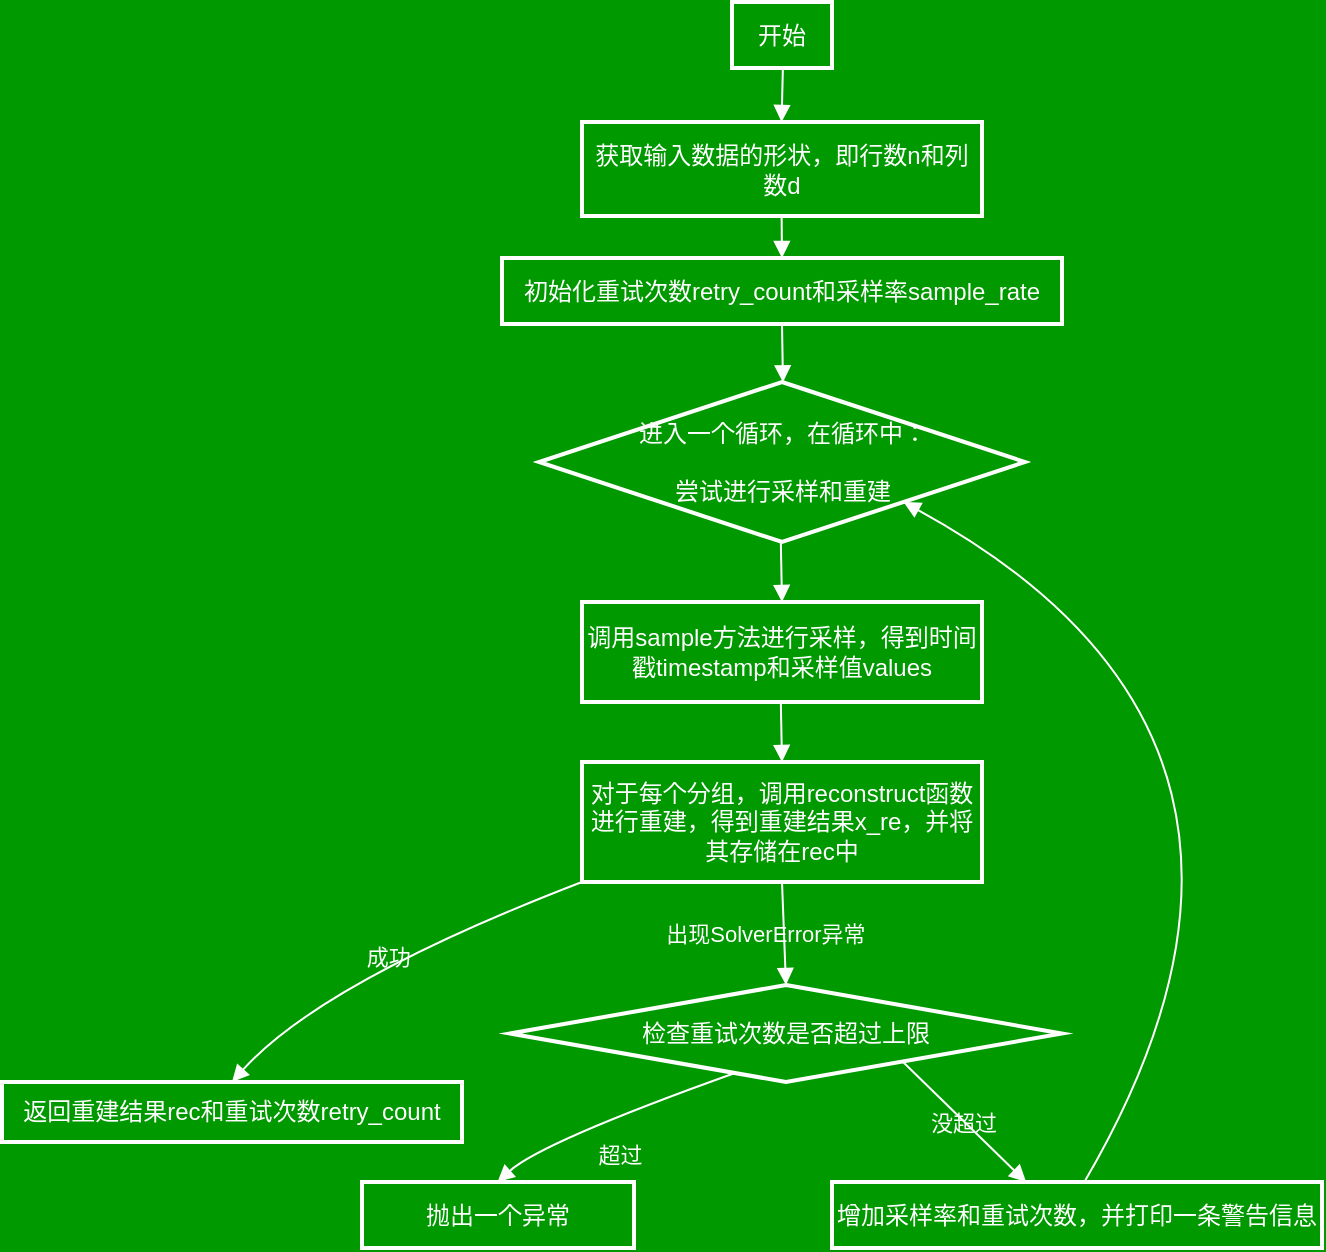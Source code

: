 <mxfile version="21.5.2" type="github" pages="4">
  <diagram name="窗口重建" id="ak0wifYi2EFHWY24LaJE">
    <mxGraphModel dx="1635" dy="571" grid="1" gridSize="10" guides="1" tooltips="1" connect="1" arrows="1" fold="1" page="0" pageScale="1" pageWidth="827" pageHeight="1169" background="#009900" math="0" shadow="0">
      <root>
        <mxCell id="0" />
        <mxCell id="1" parent="0" />
        <mxCell id="94V5nFXSS9Ur8F_kDb5p-33" value="开始" style="whiteSpace=wrap;strokeWidth=2;fillColor=none;strokeColor=#FFFFFF;rounded=0;fontColor=#FFFFFF;" vertex="1" parent="1">
          <mxGeometry x="315" y="250" width="50" height="33" as="geometry" />
        </mxCell>
        <mxCell id="94V5nFXSS9Ur8F_kDb5p-34" value="获取输入数据的形状，即行数n和列数d" style="whiteSpace=wrap;strokeWidth=2;fillColor=none;strokeColor=#FFFFFF;rounded=0;fontColor=#FFFFFF;" vertex="1" parent="1">
          <mxGeometry x="240" y="310" width="200" height="47" as="geometry" />
        </mxCell>
        <mxCell id="94V5nFXSS9Ur8F_kDb5p-35" value="初始化重试次数retry_count和采样率sample_rate" style="whiteSpace=wrap;strokeWidth=2;fillColor=none;strokeColor=#FFFFFF;rounded=0;fontColor=#FFFFFF;" vertex="1" parent="1">
          <mxGeometry x="200" y="378" width="280" height="33" as="geometry" />
        </mxCell>
        <mxCell id="94V5nFXSS9Ur8F_kDb5p-36" value="进入一个循环，在循环中：&#xa;&#xa;尝试进行采样和重建" style="rhombus;strokeWidth=2;whiteSpace=wrap;fillColor=none;strokeColor=#FFFFFF;rounded=0;fontColor=#FFFFFF;" vertex="1" parent="1">
          <mxGeometry x="218.5" y="440" width="243" height="80" as="geometry" />
        </mxCell>
        <mxCell id="94V5nFXSS9Ur8F_kDb5p-37" value="返回重建结果rec和重试次数retry_count" style="whiteSpace=wrap;strokeWidth=2;fillColor=none;strokeColor=#FFFFFF;fontColor=#FFFFFF;rounded=0;" vertex="1" parent="1">
          <mxGeometry x="-50" y="790" width="230" height="30" as="geometry" />
        </mxCell>
        <mxCell id="94V5nFXSS9Ur8F_kDb5p-38" value="检查重试次数是否超过上限" style="rhombus;strokeWidth=2;whiteSpace=wrap;fillColor=none;strokeColor=#FFFFFF;rounded=0;fontColor=#FFFFFF;" vertex="1" parent="1">
          <mxGeometry x="204" y="741.5" width="276" height="48.5" as="geometry" />
        </mxCell>
        <mxCell id="94V5nFXSS9Ur8F_kDb5p-39" value="抛出一个异常" style="whiteSpace=wrap;strokeWidth=2;fillColor=none;strokeColor=#FFFFFF;fontColor=#FFFFFF;rounded=0;" vertex="1" parent="1">
          <mxGeometry x="130" y="840" width="136" height="33" as="geometry" />
        </mxCell>
        <mxCell id="94V5nFXSS9Ur8F_kDb5p-40" value="增加采样率和重试次数，并打印一条警告信息" style="whiteSpace=wrap;strokeWidth=2;fillColor=none;strokeColor=#FFFFFF;rounded=0;fontColor=#FFFFFF;" vertex="1" parent="1">
          <mxGeometry x="365" y="840" width="245" height="33" as="geometry" />
        </mxCell>
        <mxCell id="94V5nFXSS9Ur8F_kDb5p-41" value="" style="curved=1;startArrow=none;endArrow=block;exitX=0.509;exitY=1.012;entryX=0.499;entryY=0.012;rounded=0;labelBackgroundColor=none;strokeColor=#FFFFFF;fontColor=#FFFFFF;" edge="1" parent="1" source="94V5nFXSS9Ur8F_kDb5p-33" target="94V5nFXSS9Ur8F_kDb5p-34">
          <mxGeometry relative="1" as="geometry">
            <Array as="points" />
          </mxGeometry>
        </mxCell>
        <mxCell id="94V5nFXSS9Ur8F_kDb5p-42" value="" style="curved=1;startArrow=none;endArrow=block;exitX=0.499;exitY=1.024;entryX=0.5;entryY=-0.006;rounded=0;labelBackgroundColor=none;strokeColor=#FFFFFF;fontColor=#FFFFFF;" edge="1" parent="1" source="94V5nFXSS9Ur8F_kDb5p-34" target="94V5nFXSS9Ur8F_kDb5p-35">
          <mxGeometry relative="1" as="geometry">
            <Array as="points" />
          </mxGeometry>
        </mxCell>
        <mxCell id="94V5nFXSS9Ur8F_kDb5p-43" value="" style="curved=1;startArrow=none;endArrow=block;exitX=0.5;exitY=1.006;entryX=0.502;entryY=0.001;rounded=0;labelBackgroundColor=none;strokeColor=#FFFFFF;fontColor=#FFFFFF;" edge="1" parent="1" source="94V5nFXSS9Ur8F_kDb5p-35" target="94V5nFXSS9Ur8F_kDb5p-36">
          <mxGeometry relative="1" as="geometry">
            <Array as="points" />
          </mxGeometry>
        </mxCell>
        <mxCell id="94V5nFXSS9Ur8F_kDb5p-44" value="成功" style="curved=1;startArrow=none;endArrow=block;entryX=0.5;entryY=0.01;rounded=0;exitX=0;exitY=1;exitDx=0;exitDy=0;labelBackgroundColor=none;strokeColor=#FFFFFF;fontColor=#FFFFFF;" edge="1" parent="1" source="94V5nFXSS9Ur8F_kDb5p-50" target="94V5nFXSS9Ur8F_kDb5p-37">
          <mxGeometry relative="1" as="geometry">
            <Array as="points">
              <mxPoint x="110" y="740" />
            </Array>
            <mxPoint x="80" y="670" as="sourcePoint" />
          </mxGeometry>
        </mxCell>
        <mxCell id="94V5nFXSS9Ur8F_kDb5p-45" value="出现SolverError异常" style="curved=1;startArrow=none;endArrow=block;entryX=0.5;entryY=-0.002;rounded=0;exitX=0.5;exitY=1;exitDx=0;exitDy=0;labelBackgroundColor=none;strokeColor=#FFFFFF;fontColor=#FFFFFF;" edge="1" parent="1" source="94V5nFXSS9Ur8F_kDb5p-50" target="94V5nFXSS9Ur8F_kDb5p-38">
          <mxGeometry x="-0.038" y="-9" relative="1" as="geometry">
            <Array as="points" />
            <mxPoint x="329" y="710" as="sourcePoint" />
            <mxPoint as="offset" />
          </mxGeometry>
        </mxCell>
        <mxCell id="94V5nFXSS9Ur8F_kDb5p-46" value="超过" style="curved=1;startArrow=none;endArrow=block;exitX=0.387;exitY=0.998;entryX=0.498;entryY=-0.001;rounded=0;labelBackgroundColor=none;strokeColor=#FFFFFF;fontColor=#FFFFFF;" edge="1" parent="1" source="94V5nFXSS9Ur8F_kDb5p-38" target="94V5nFXSS9Ur8F_kDb5p-39">
          <mxGeometry x="0.023" y="19" relative="1" as="geometry">
            <Array as="points">
              <mxPoint x="220" y="820" />
            </Array>
            <mxPoint as="offset" />
          </mxGeometry>
        </mxCell>
        <mxCell id="94V5nFXSS9Ur8F_kDb5p-47" value="没超过" style="curved=1;startArrow=none;endArrow=block;exitX=0.864;exitY=0.998;entryX=0.396;entryY=-0.001;rounded=0;strokeColor=#FFFFFF;fontColor=#FFFFFF;labelBackgroundColor=none;" edge="1" parent="1" source="94V5nFXSS9Ur8F_kDb5p-38" target="94V5nFXSS9Ur8F_kDb5p-40">
          <mxGeometry relative="1" as="geometry">
            <Array as="points" />
          </mxGeometry>
        </mxCell>
        <mxCell id="94V5nFXSS9Ur8F_kDb5p-48" value="" style="curved=1;startArrow=none;endArrow=block;exitX=0.515;exitY=-0.001;rounded=0;entryX=1;entryY=1;entryDx=0;entryDy=0;labelBackgroundColor=none;strokeColor=#FFFFFF;fontColor=#FFFFFF;" edge="1" parent="1" source="94V5nFXSS9Ur8F_kDb5p-40" target="94V5nFXSS9Ur8F_kDb5p-36">
          <mxGeometry relative="1" as="geometry">
            <Array as="points">
              <mxPoint x="620" y="620" />
            </Array>
            <mxPoint x="430" y="590" as="targetPoint" />
          </mxGeometry>
        </mxCell>
        <mxCell id="94V5nFXSS9Ur8F_kDb5p-49" value="调用sample方法进行采样，得到时间戳timestamp和采样值values" style="whiteSpace=wrap;strokeWidth=2;fillColor=none;strokeColor=#FFFFFF;rounded=0;fontColor=#FFFFFF;" vertex="1" parent="1">
          <mxGeometry x="240" y="550" width="200" height="50" as="geometry" />
        </mxCell>
        <mxCell id="94V5nFXSS9Ur8F_kDb5p-50" value="对于每个分组，调用reconstruct函数进行重建，得到重建结果x_re，并将其存储在rec中" style="whiteSpace=wrap;strokeWidth=2;fillColor=none;strokeColor=#FFFFFF;rounded=0;fontColor=#FFFFFF;" vertex="1" parent="1">
          <mxGeometry x="240" y="630" width="200" height="60" as="geometry" />
        </mxCell>
        <mxCell id="94V5nFXSS9Ur8F_kDb5p-51" value="" style="curved=1;startArrow=none;endArrow=block;exitX=0.5;exitY=1.006;rounded=0;labelBackgroundColor=none;strokeColor=#FFFFFF;fontColor=#FFFFFF;" edge="1" parent="1">
          <mxGeometry relative="1" as="geometry">
            <Array as="points" />
            <mxPoint x="339.41" y="520" as="sourcePoint" />
            <mxPoint x="340" y="550" as="targetPoint" />
          </mxGeometry>
        </mxCell>
        <mxCell id="94V5nFXSS9Ur8F_kDb5p-52" value="" style="curved=1;startArrow=none;endArrow=block;exitX=0.5;exitY=1.006;rounded=0;labelBackgroundColor=none;strokeColor=#FFFFFF;fontColor=#FFFFFF;entryX=0.5;entryY=0;entryDx=0;entryDy=0;" edge="1" parent="1" target="94V5nFXSS9Ur8F_kDb5p-50">
          <mxGeometry relative="1" as="geometry">
            <Array as="points" />
            <mxPoint x="339.41" y="600" as="sourcePoint" />
            <mxPoint x="340" y="620" as="targetPoint" />
          </mxGeometry>
        </mxCell>
      </root>
    </mxGraphModel>
  </diagram>
  <diagram id="Xq7gZ-N4MSdj-VaIEwK9" name="第 2 页">
    <mxGraphModel dx="1450" dy="885" grid="1" gridSize="10" guides="1" tooltips="1" connect="1" arrows="1" fold="1" page="0" pageScale="1" pageWidth="827" pageHeight="1169" background="#0A0A0A" math="0" shadow="0">
      <root>
        <mxCell id="0" />
        <mxCell id="1" parent="0" />
        <mxCell id="8BnCNxN0wb6pfvEMqlL3-1" value="&lt;font style=&quot;font-size: 17px;&quot; color=&quot;#ffffff&quot;&gt;CPU&lt;/font&gt;" style="rounded=0;whiteSpace=wrap;html=1;strokeColor=#ffffff;fillColor=none;" vertex="1" parent="1">
          <mxGeometry x="-160" width="80" height="30" as="geometry" />
        </mxCell>
        <mxCell id="8BnCNxN0wb6pfvEMqlL3-2" value="&lt;font style=&quot;font-size: 16px;&quot; color=&quot;#ffffff&quot;&gt;Probe&lt;/font&gt;" style="rounded=0;whiteSpace=wrap;html=1;strokeColor=#FFFFFF;fillColor=none;" vertex="1" parent="1">
          <mxGeometry x="-160" y="160" width="80" height="30" as="geometry" />
        </mxCell>
        <mxCell id="8BnCNxN0wb6pfvEMqlL3-3" value="&lt;font style=&quot;font-size: 16px;&quot; color=&quot;#ffffff&quot;&gt;Trace&lt;/font&gt;" style="rounded=0;whiteSpace=wrap;html=1;strokeColor=#FFFFFF;fillColor=none;" vertex="1" parent="1">
          <mxGeometry x="-160" y="200" width="80" height="30" as="geometry" />
        </mxCell>
        <mxCell id="8BnCNxN0wb6pfvEMqlL3-4" value="&lt;font style=&quot;font-size: 16px;&quot; color=&quot;#ffffff&quot;&gt;系统调用&lt;/font&gt;" style="rounded=0;whiteSpace=wrap;html=1;strokeColor=#FFFFFF;fillColor=none;" vertex="1" parent="1">
          <mxGeometry x="-160" y="120" width="80" height="30" as="geometry" />
        </mxCell>
        <mxCell id="8BnCNxN0wb6pfvEMqlL3-5" value="&lt;font style=&quot;font-size: 16px;&quot; color=&quot;#ffffff&quot;&gt;网络流量&lt;/font&gt;" style="rounded=0;whiteSpace=wrap;html=1;strokeColor=#FFFFFF;fillColor=none;" vertex="1" parent="1">
          <mxGeometry x="-160" y="80" width="80" height="30" as="geometry" />
        </mxCell>
        <mxCell id="8BnCNxN0wb6pfvEMqlL3-6" value="&lt;font style=&quot;font-size: 16px;&quot; color=&quot;#ffffff&quot;&gt;内存&lt;/font&gt;" style="rounded=0;whiteSpace=wrap;html=1;strokeColor=#FFFFFF;fillColor=none;" vertex="1" parent="1">
          <mxGeometry x="-160" y="40" width="80" height="30" as="geometry" />
        </mxCell>
        <mxCell id="spn6KnrvLDLjRBtMT3N3-1" value="" style="edgeStyle=none;rounded=0;orthogonalLoop=1;jettySize=auto;html=1;" edge="1" parent="1" source="8BnCNxN0wb6pfvEMqlL3-9" target="8BnCNxN0wb6pfvEMqlL3-51">
          <mxGeometry relative="1" as="geometry" />
        </mxCell>
        <mxCell id="8BnCNxN0wb6pfvEMqlL3-9" value="&lt;font style=&quot;font-size: 16px;&quot; color=&quot;#ffffff&quot;&gt;top_snoop&lt;/font&gt;" style="rounded=0;whiteSpace=wrap;html=1;strokeColor=#ffffff;fillColor=none;" vertex="1" parent="1">
          <mxGeometry x="20" y="80" width="80" height="30" as="geometry" />
        </mxCell>
        <mxCell id="8BnCNxN0wb6pfvEMqlL3-13" value="" style="endArrow=none;html=1;rounded=0;strokeColor=#FFFFFF;" edge="1" parent="1">
          <mxGeometry width="50" height="50" relative="1" as="geometry">
            <mxPoint x="-40" y="220" as="sourcePoint" />
            <mxPoint x="-40" y="20" as="targetPoint" />
          </mxGeometry>
        </mxCell>
        <mxCell id="8BnCNxN0wb6pfvEMqlL3-14" value="" style="endArrow=none;html=1;rounded=0;exitX=1;exitY=0.5;exitDx=0;exitDy=0;strokeColor=#FFFFFF;" edge="1" parent="1" source="8BnCNxN0wb6pfvEMqlL3-1">
          <mxGeometry width="50" height="50" relative="1" as="geometry">
            <mxPoint x="-90" y="70" as="sourcePoint" />
            <mxPoint x="-40" y="15" as="targetPoint" />
          </mxGeometry>
        </mxCell>
        <mxCell id="8BnCNxN0wb6pfvEMqlL3-15" value="" style="endArrow=none;html=1;rounded=0;exitX=1;exitY=0.5;exitDx=0;exitDy=0;strokeColor=#FFFFFF;" edge="1" parent="1" source="8BnCNxN0wb6pfvEMqlL3-6">
          <mxGeometry width="50" height="50" relative="1" as="geometry">
            <mxPoint x="-50" y="80" as="sourcePoint" />
            <mxPoint x="-40" y="55" as="targetPoint" />
          </mxGeometry>
        </mxCell>
        <mxCell id="8BnCNxN0wb6pfvEMqlL3-17" value="" style="endArrow=none;html=1;rounded=0;exitX=1;exitY=0.5;exitDx=0;exitDy=0;strokeColor=#FFFFFF;" edge="1" parent="1">
          <mxGeometry width="50" height="50" relative="1" as="geometry">
            <mxPoint x="-80" y="134.5" as="sourcePoint" />
            <mxPoint x="-40" y="134.5" as="targetPoint" />
          </mxGeometry>
        </mxCell>
        <mxCell id="8BnCNxN0wb6pfvEMqlL3-18" value="" style="endArrow=none;html=1;rounded=0;exitX=1;exitY=0.5;exitDx=0;exitDy=0;strokeColor=#FFFFFF;" edge="1" parent="1">
          <mxGeometry width="50" height="50" relative="1" as="geometry">
            <mxPoint x="-80" y="174.5" as="sourcePoint" />
            <mxPoint x="-40" y="174.5" as="targetPoint" />
          </mxGeometry>
        </mxCell>
        <mxCell id="8BnCNxN0wb6pfvEMqlL3-19" value="" style="endArrow=none;html=1;rounded=0;exitX=1;exitY=0.5;exitDx=0;exitDy=0;strokeColor=#FFFFFF;" edge="1" parent="1">
          <mxGeometry width="50" height="50" relative="1" as="geometry">
            <mxPoint x="-80" y="214.5" as="sourcePoint" />
            <mxPoint x="-40" y="214.5" as="targetPoint" />
          </mxGeometry>
        </mxCell>
        <mxCell id="8BnCNxN0wb6pfvEMqlL3-23" value="" style="endArrow=classic;html=1;rounded=0;entryX=0;entryY=0.5;entryDx=0;entryDy=0;exitX=1;exitY=0.5;exitDx=0;exitDy=0;strokeColor=#FFFFFF;" edge="1" parent="1" source="8BnCNxN0wb6pfvEMqlL3-5" target="8BnCNxN0wb6pfvEMqlL3-9">
          <mxGeometry width="50" height="50" relative="1" as="geometry">
            <mxPoint x="-60" y="110" as="sourcePoint" />
            <mxPoint x="-10" y="60" as="targetPoint" />
          </mxGeometry>
        </mxCell>
        <mxCell id="8BnCNxN0wb6pfvEMqlL3-24" value="&lt;font color=&quot;#ffffff&quot; style=&quot;font-size: 16px;&quot;&gt;轮询&lt;/font&gt;" style="edgeLabel;html=1;align=center;verticalAlign=middle;resizable=0;points=[];labelBackgroundColor=none;" vertex="1" connectable="0" parent="8BnCNxN0wb6pfvEMqlL3-23">
          <mxGeometry x="0.172" y="1" relative="1" as="geometry">
            <mxPoint y="-14" as="offset" />
          </mxGeometry>
        </mxCell>
        <mxCell id="8BnCNxN0wb6pfvEMqlL3-26" value="" style="endArrow=classic;html=1;rounded=0;exitX=1;exitY=0.5;exitDx=0;exitDy=0;strokeColor=#FFFFFF;" edge="1" parent="1">
          <mxGeometry width="50" height="50" relative="1" as="geometry">
            <mxPoint x="59.5" y="110" as="sourcePoint" />
            <mxPoint x="59.5" y="171" as="targetPoint" />
          </mxGeometry>
        </mxCell>
        <mxCell id="8BnCNxN0wb6pfvEMqlL3-28" value="&lt;font style=&quot;font-size: 16px;&quot; color=&quot;#ffffff&quot;&gt;csv格式数据&lt;/font&gt;" style="rounded=0;whiteSpace=wrap;html=1;strokeColor=#ffffff;fillColor=none;" vertex="1" parent="1">
          <mxGeometry x="10" y="170" width="100" height="30" as="geometry" />
        </mxCell>
        <mxCell id="8BnCNxN0wb6pfvEMqlL3-29" value="&lt;font style=&quot;font-size: 16px;&quot; color=&quot;#ffffff&quot;&gt;detector&lt;/font&gt;" style="rounded=0;whiteSpace=wrap;html=1;strokeColor=#ffffff;fillColor=none;" vertex="1" parent="1">
          <mxGeometry x="240" y="80" width="80" height="30" as="geometry" />
        </mxCell>
        <mxCell id="8BnCNxN0wb6pfvEMqlL3-33" value="" style="endArrow=none;html=1;rounded=0;exitX=1;exitY=0.5;exitDx=0;exitDy=0;strokeColor=#FFFFFF;entryX=1;entryY=0.5;entryDx=0;entryDy=0;" edge="1" parent="1" source="8BnCNxN0wb6pfvEMqlL3-28" target="8BnCNxN0wb6pfvEMqlL3-28">
          <mxGeometry width="50" height="50" relative="1" as="geometry">
            <mxPoint x="-70" y="184.5" as="sourcePoint" />
            <mxPoint x="-30" y="184.5" as="targetPoint" />
            <Array as="points">
              <mxPoint x="160" y="185" />
            </Array>
          </mxGeometry>
        </mxCell>
        <mxCell id="8BnCNxN0wb6pfvEMqlL3-34" value="" style="endArrow=classic;html=1;rounded=0;entryX=0;entryY=0.5;entryDx=0;entryDy=0;exitX=1;exitY=0.5;exitDx=0;exitDy=0;strokeColor=#FFFFFF;entryPerimeter=0;" edge="1" parent="1" target="8BnCNxN0wb6pfvEMqlL3-29">
          <mxGeometry width="50" height="50" relative="1" as="geometry">
            <mxPoint x="160" y="184.5" as="sourcePoint" />
            <mxPoint x="260" y="184.5" as="targetPoint" />
            <Array as="points">
              <mxPoint x="160" y="95" />
            </Array>
          </mxGeometry>
        </mxCell>
        <mxCell id="8BnCNxN0wb6pfvEMqlL3-35" value="&lt;font color=&quot;#ffffff&quot; style=&quot;font-size: 16px;&quot;&gt;采样,重建，比对&lt;/font&gt;" style="edgeLabel;html=1;align=center;verticalAlign=middle;resizable=0;points=[];labelBackgroundColor=none;" vertex="1" connectable="0" parent="8BnCNxN0wb6pfvEMqlL3-34">
          <mxGeometry x="0.172" y="1" relative="1" as="geometry">
            <mxPoint x="1" y="-14" as="offset" />
          </mxGeometry>
        </mxCell>
        <mxCell id="8BnCNxN0wb6pfvEMqlL3-36" value="&lt;font style=&quot;font-size: 16px;&quot; color=&quot;#ffffff&quot;&gt;algorithm&lt;/font&gt;" style="rounded=0;whiteSpace=wrap;html=1;strokeColor=#ffffff;fillColor=none;" vertex="1" parent="1">
          <mxGeometry x="180" y="170" width="100" height="30" as="geometry" />
        </mxCell>
        <mxCell id="8BnCNxN0wb6pfvEMqlL3-37" value="&lt;font style=&quot;font-size: 16px;&quot; color=&quot;#ffffff&quot;&gt;detector-config.yml&lt;/font&gt;" style="rounded=0;whiteSpace=wrap;html=1;strokeColor=#ffffff;fillColor=none;" vertex="1" parent="1">
          <mxGeometry x="300" y="170" width="150" height="30" as="geometry" />
        </mxCell>
        <mxCell id="8BnCNxN0wb6pfvEMqlL3-38" value="" style="endArrow=none;html=1;rounded=0;strokeColor=#FFFFFF;" edge="1" parent="1">
          <mxGeometry width="50" height="50" relative="1" as="geometry">
            <mxPoint x="400" y="150" as="sourcePoint" />
            <mxPoint x="230" y="150" as="targetPoint" />
          </mxGeometry>
        </mxCell>
        <mxCell id="8BnCNxN0wb6pfvEMqlL3-39" value="" style="endArrow=none;html=1;rounded=0;exitX=0.5;exitY=0;exitDx=0;exitDy=0;strokeColor=#FFFFFF;" edge="1" parent="1" source="8BnCNxN0wb6pfvEMqlL3-36">
          <mxGeometry width="50" height="50" relative="1" as="geometry">
            <mxPoint x="190" y="150" as="sourcePoint" />
            <mxPoint x="230" y="150" as="targetPoint" />
          </mxGeometry>
        </mxCell>
        <mxCell id="8BnCNxN0wb6pfvEMqlL3-40" value="" style="endArrow=none;html=1;rounded=0;exitX=0.659;exitY=0.073;exitDx=0;exitDy=0;strokeColor=#FFFFFF;exitPerimeter=0;" edge="1" parent="1" source="8BnCNxN0wb6pfvEMqlL3-37">
          <mxGeometry width="50" height="50" relative="1" as="geometry">
            <mxPoint x="240" y="180" as="sourcePoint" />
            <mxPoint x="400" y="150" as="targetPoint" />
          </mxGeometry>
        </mxCell>
        <mxCell id="8BnCNxN0wb6pfvEMqlL3-41" value="" style="endArrow=classic;html=1;rounded=0;strokeColor=#FFFFFF;entryX=0.5;entryY=1;entryDx=0;entryDy=0;" edge="1" parent="1" target="8BnCNxN0wb6pfvEMqlL3-29">
          <mxGeometry width="50" height="50" relative="1" as="geometry">
            <mxPoint x="280" y="150" as="sourcePoint" />
            <mxPoint x="69.5" y="181" as="targetPoint" />
          </mxGeometry>
        </mxCell>
        <mxCell id="8BnCNxN0wb6pfvEMqlL3-42" value="&lt;font style=&quot;font-size: 17px;&quot; color=&quot;#ffffff&quot;&gt;main.py&lt;/font&gt;" style="rounded=0;whiteSpace=wrap;html=1;strokeColor=#ffffff;fillColor=none;" vertex="1" parent="1">
          <mxGeometry x="120" y="-30" width="80" height="30" as="geometry" />
        </mxCell>
        <mxCell id="8BnCNxN0wb6pfvEMqlL3-43" value="" style="endArrow=none;html=1;rounded=0;exitX=1;exitY=0.5;exitDx=0;exitDy=0;strokeColor=#FFFFFF;" edge="1" parent="1">
          <mxGeometry width="50" height="50" relative="1" as="geometry">
            <mxPoint x="130" y="40" as="sourcePoint" />
            <mxPoint x="60" y="40" as="targetPoint" />
            <Array as="points">
              <mxPoint x="280" y="40" />
            </Array>
          </mxGeometry>
        </mxCell>
        <mxCell id="8BnCNxN0wb6pfvEMqlL3-46" value="" style="endArrow=classic;html=1;rounded=0;exitX=1;exitY=0.5;exitDx=0;exitDy=0;strokeColor=#FFFFFF;" edge="1" parent="1">
          <mxGeometry width="50" height="50" relative="1" as="geometry">
            <mxPoint x="59.5" y="40" as="sourcePoint" />
            <mxPoint x="60" y="80" as="targetPoint" />
          </mxGeometry>
        </mxCell>
        <mxCell id="8BnCNxN0wb6pfvEMqlL3-47" value="" style="endArrow=classic;html=1;rounded=0;strokeColor=#FFFFFF;entryX=0.5;entryY=0;entryDx=0;entryDy=0;" edge="1" parent="1" target="8BnCNxN0wb6pfvEMqlL3-29">
          <mxGeometry width="50" height="50" relative="1" as="geometry">
            <mxPoint x="280" y="40" as="sourcePoint" />
            <mxPoint x="70" y="90" as="targetPoint" />
          </mxGeometry>
        </mxCell>
        <mxCell id="8BnCNxN0wb6pfvEMqlL3-48" value="" style="endArrow=none;html=1;rounded=0;strokeColor=#FFFFFF;entryX=0.5;entryY=1;entryDx=0;entryDy=0;" edge="1" parent="1" target="8BnCNxN0wb6pfvEMqlL3-42">
          <mxGeometry width="50" height="50" relative="1" as="geometry">
            <mxPoint x="160" y="40" as="sourcePoint" />
            <mxPoint x="240" y="160" as="targetPoint" />
          </mxGeometry>
        </mxCell>
        <mxCell id="8BnCNxN0wb6pfvEMqlL3-49" value="&lt;font color=&quot;#ffffff&quot;&gt;&lt;span style=&quot;font-size: 16px;&quot;&gt;启动子进程&lt;/span&gt;&lt;/font&gt;" style="edgeLabel;html=1;align=center;verticalAlign=middle;resizable=0;points=[];labelBackgroundColor=none;" vertex="1" connectable="0" parent="1">
          <mxGeometry x="190" y="80" as="geometry">
            <mxPoint x="-119" y="-58" as="offset" />
          </mxGeometry>
        </mxCell>
        <mxCell id="8BnCNxN0wb6pfvEMqlL3-50" value="&lt;font color=&quot;#ffffff&quot; style=&quot;font-size: 16px;&quot;&gt;周期性调用&lt;/font&gt;" style="edgeLabel;html=1;align=center;verticalAlign=middle;resizable=0;points=[];labelBackgroundColor=none;" vertex="1" connectable="0" parent="1">
          <mxGeometry x="270" y="15" as="geometry">
            <mxPoint y="6" as="offset" />
          </mxGeometry>
        </mxCell>
        <mxCell id="8BnCNxN0wb6pfvEMqlL3-51" value="&lt;font style=&quot;font-size: 16px;&quot; color=&quot;#ffffff&quot;&gt;config.json&lt;/font&gt;" style="rounded=0;whiteSpace=wrap;html=1;strokeColor=#ffffff;fillColor=none;" vertex="1" parent="1">
          <mxGeometry x="-40" y="-30" width="100" height="30" as="geometry" />
        </mxCell>
        <mxCell id="8BnCNxN0wb6pfvEMqlL3-52" value="" style="endArrow=classic;html=1;rounded=0;entryX=0;entryY=0.5;entryDx=0;entryDy=0;exitX=1;exitY=0.5;exitDx=0;exitDy=0;strokeColor=#FFFFFF;" edge="1" parent="1" target="8BnCNxN0wb6pfvEMqlL3-42">
          <mxGeometry width="50" height="50" relative="1" as="geometry">
            <mxPoint x="60" y="-15.5" as="sourcePoint" />
            <mxPoint x="160" y="-15.5" as="targetPoint" />
          </mxGeometry>
        </mxCell>
        <mxCell id="8BnCNxN0wb6pfvEMqlL3-54" value="" style="endArrow=classic;html=1;rounded=0;exitX=1;exitY=0.5;exitDx=0;exitDy=0;strokeColor=#FFFFFF;" edge="1" parent="1">
          <mxGeometry width="50" height="50" relative="1" as="geometry">
            <mxPoint x="200" y="-15.5" as="sourcePoint" />
            <mxPoint x="340" y="-15" as="targetPoint" />
          </mxGeometry>
        </mxCell>
        <mxCell id="8BnCNxN0wb6pfvEMqlL3-55" value="&lt;font style=&quot;font-size: 17px;&quot; color=&quot;#ffffff&quot;&gt;predict.csv&lt;/font&gt;" style="rounded=0;whiteSpace=wrap;html=1;strokeColor=#ffffff;fillColor=none;" vertex="1" parent="1">
          <mxGeometry x="340" y="-30" width="90" height="30" as="geometry" />
        </mxCell>
        <mxCell id="8BnCNxN0wb6pfvEMqlL3-60" value="" style="endArrow=classic;html=1;rounded=0;exitX=1;exitY=0.5;exitDx=0;exitDy=0;strokeColor=#FFFFFF;entryX=0.5;entryY=1;entryDx=0;entryDy=0;" edge="1" parent="1" target="8BnCNxN0wb6pfvEMqlL3-55">
          <mxGeometry width="50" height="50" relative="1" as="geometry">
            <mxPoint x="320" y="99" as="sourcePoint" />
            <mxPoint x="320" y="160" as="targetPoint" />
            <Array as="points">
              <mxPoint x="385" y="99" />
            </Array>
          </mxGeometry>
        </mxCell>
        <mxCell id="8BnCNxN0wb6pfvEMqlL3-61" value="" style="endArrow=classic;html=1;rounded=0;exitX=1;exitY=0.5;exitDx=0;exitDy=0;strokeColor=#FFFFFF;entryX=0.63;entryY=0.007;entryDx=0;entryDy=0;entryPerimeter=0;" edge="1" parent="1" target="8BnCNxN0wb6pfvEMqlL3-63">
          <mxGeometry width="50" height="50" relative="1" as="geometry">
            <mxPoint x="430" y="-11" as="sourcePoint" />
            <mxPoint x="460" y="20" as="targetPoint" />
            <Array as="points">
              <mxPoint x="460" y="-10" />
            </Array>
          </mxGeometry>
        </mxCell>
        <mxCell id="8BnCNxN0wb6pfvEMqlL3-63" value="&lt;font color=&quot;#ffffff&quot;&gt;&lt;span style=&quot;font-size: 16px;&quot;&gt;结果&lt;/span&gt;&lt;/font&gt;" style="rounded=0;whiteSpace=wrap;html=1;strokeColor=#ffffff;fillColor=none;" vertex="1" parent="1">
          <mxGeometry x="410" y="40" width="80" height="30" as="geometry" />
        </mxCell>
      </root>
    </mxGraphModel>
  </diagram>
  <diagram id="QyWpFZy-8EBQNZH3nKzG" name="第 3 页">
    <mxGraphModel dx="1450" dy="485" grid="1" gridSize="10" guides="1" tooltips="1" connect="1" arrows="1" fold="1" page="0" pageScale="1" pageWidth="827" pageHeight="1169" background="#0A0A0A" math="0" shadow="0">
      <root>
        <mxCell id="0" />
        <mxCell id="1" parent="0" />
        <mxCell id="ewgoGTMl1IM5eusPOBaw-1" value="开始" style="whiteSpace=wrap;strokeWidth=2;fillColor=none;strokeColor=#FFFFFF;fontColor=#FFFFFF;" vertex="1" parent="1">
          <mxGeometry x="190" y="30" width="48" height="33" as="geometry" />
        </mxCell>
        <mxCell id="ewgoGTMl1IM5eusPOBaw-2" value="读取config.json文件，解析命令行参数" style="whiteSpace=wrap;strokeWidth=2;fillColor=none;strokeColor=#FFFFFF;fontColor=#FFFFFF;" vertex="1" parent="1">
          <mxGeometry x="150.5" y="80" width="129" height="33" as="geometry" />
        </mxCell>
        <mxCell id="ewgoGTMl1IM5eusPOBaw-3" value="启动数据收集模块&#xa;(使用top_snoop.py)" style="whiteSpace=wrap;strokeWidth=2;fillColor=none;strokeColor=#FFFFFF;fontColor=#FFFFFF;" vertex="1" parent="1">
          <mxGeometry x="143" y="130" width="144" height="33" as="geometry" />
        </mxCell>
        <mxCell id="ewgoGTMl1IM5eusPOBaw-4" value="主进程暂停1000秒,&#xa;初始化 &#39;last&#39; 列表" style="whiteSpace=wrap;strokeWidth=2;fillColor=none;strokeColor=#FFFFFF;fontColor=#FFFFFF;" vertex="1" parent="1">
          <mxGeometry x="143" y="180" width="145" height="33" as="geometry" />
        </mxCell>
        <mxCell id="ewgoGTMl1IM5eusPOBaw-6" value="无限循环" style="rhombus;strokeWidth=2;whiteSpace=wrap;fillColor=none;strokeColor=#FFFFFF;fontColor=#FFFFFF;" vertex="1" parent="1">
          <mxGeometry x="159.5" y="240" width="112" height="43" as="geometry" />
        </mxCell>
        <mxCell id="ewgoGTMl1IM5eusPOBaw-7" value="主进程暂停 &#39;detect_interval&#39; 秒" style="whiteSpace=wrap;strokeWidth=2;fillColor=none;strokeColor=#FFFFFF;fontColor=#FFFFFF;" vertex="1" parent="1">
          <mxGeometry x="-10" y="310" width="190" height="30" as="geometry" />
        </mxCell>
        <mxCell id="ewgoGTMl1IM5eusPOBaw-8" value="执行异常检测(使用detect函数)&#xa;并记录结果（record函数）" style="whiteSpace=wrap;strokeWidth=2;fillColor=none;strokeColor=#FFFFFF;fontColor=#FFFFFF;" vertex="1" parent="1">
          <mxGeometry x="-2" y="370" width="192" height="33" as="geometry" />
        </mxCell>
        <mxCell id="ewgoGTMl1IM5eusPOBaw-9" value="更新 &#39;last&#39; 列表，&#xa;用于记录上一次检测的最后一行" style="whiteSpace=wrap;strokeWidth=2;fillColor=none;strokeColor=#FFFFFF;fontColor=#FFFFFF;" vertex="1" parent="1">
          <mxGeometry x="118" y="450" width="172" height="33" as="geometry" />
        </mxCell>
        <mxCell id="ewgoGTMl1IM5eusPOBaw-10" value="" style="curved=1;startArrow=none;endArrow=block;exitX=0.5;exitY=1.012;entryX=0.496;entryY=0.012;rounded=0;strokeColor=#FFFFFF;" edge="1" parent="1" source="ewgoGTMl1IM5eusPOBaw-1" target="ewgoGTMl1IM5eusPOBaw-2">
          <mxGeometry relative="1" as="geometry">
            <Array as="points" />
          </mxGeometry>
        </mxCell>
        <mxCell id="ewgoGTMl1IM5eusPOBaw-11" value="" style="curved=1;startArrow=none;endArrow=block;exitX=0.496;exitY=1.024;entryX=0.5;entryY=-0.006;rounded=0;strokeColor=#FFFFFF;" edge="1" parent="1" source="ewgoGTMl1IM5eusPOBaw-2" target="ewgoGTMl1IM5eusPOBaw-3">
          <mxGeometry relative="1" as="geometry">
            <Array as="points" />
          </mxGeometry>
        </mxCell>
        <mxCell id="ewgoGTMl1IM5eusPOBaw-12" value="" style="curved=1;startArrow=none;endArrow=block;exitX=0.5;exitY=1.006;entryX=0.497;entryY=0.006;rounded=0;strokeColor=#FFFFFF;" edge="1" parent="1" source="ewgoGTMl1IM5eusPOBaw-3" target="ewgoGTMl1IM5eusPOBaw-4">
          <mxGeometry relative="1" as="geometry">
            <Array as="points" />
          </mxGeometry>
        </mxCell>
        <mxCell id="ewgoGTMl1IM5eusPOBaw-13" value="" style="curved=1;startArrow=none;endArrow=block;exitX=0.497;exitY=1.018;entryX=0.5;entryY=0;rounded=0;entryDx=0;entryDy=0;strokeColor=#FFFFFF;" edge="1" parent="1" source="ewgoGTMl1IM5eusPOBaw-4" target="ewgoGTMl1IM5eusPOBaw-6">
          <mxGeometry relative="1" as="geometry">
            <Array as="points" />
            <mxPoint x="215.018" y="230" as="targetPoint" />
          </mxGeometry>
        </mxCell>
        <mxCell id="ewgoGTMl1IM5eusPOBaw-15" value="" style="curved=1;startArrow=none;endArrow=block;exitX=0.034;exitY=1.002;entryX=0.499;entryY=0.006;rounded=0;strokeColor=#FFFFFF;" edge="1" parent="1" source="ewgoGTMl1IM5eusPOBaw-6" target="ewgoGTMl1IM5eusPOBaw-7">
          <mxGeometry relative="1" as="geometry">
            <Array as="points" />
          </mxGeometry>
        </mxCell>
        <mxCell id="ewgoGTMl1IM5eusPOBaw-16" value="" style="curved=1;startArrow=none;endArrow=block;exitX=0.499;exitY=1.018;entryX=0.502;entryY=-0.012;rounded=0;strokeColor=#FFFFFF;" edge="1" parent="1" source="ewgoGTMl1IM5eusPOBaw-7" target="ewgoGTMl1IM5eusPOBaw-8">
          <mxGeometry relative="1" as="geometry">
            <Array as="points" />
          </mxGeometry>
        </mxCell>
        <mxCell id="ewgoGTMl1IM5eusPOBaw-17" value="" style="curved=1;startArrow=none;endArrow=block;exitX=0.502;exitY=1.0;entryX=0.244;entryY=4.624e-7;rounded=0;strokeColor=#FFFFFF;" edge="1" parent="1" source="ewgoGTMl1IM5eusPOBaw-8" target="ewgoGTMl1IM5eusPOBaw-9">
          <mxGeometry relative="1" as="geometry">
            <Array as="points">
              <mxPoint x="110" y="430" />
            </Array>
          </mxGeometry>
        </mxCell>
        <mxCell id="ewgoGTMl1IM5eusPOBaw-18" value="" style="curved=1;startArrow=none;endArrow=block;exitX=0.756;exitY=4.624e-7;entryX=0.975;entryY=1.002;rounded=0;strokeColor=#FFFFFF;" edge="1" parent="1" source="ewgoGTMl1IM5eusPOBaw-9" target="ewgoGTMl1IM5eusPOBaw-6">
          <mxGeometry relative="1" as="geometry">
            <Array as="points">
              <mxPoint x="260" y="340" />
            </Array>
          </mxGeometry>
        </mxCell>
      </root>
    </mxGraphModel>
  </diagram>
  <diagram id="NdO-yN5wfZeHh1FQHz4N" name="top_snoop">
    <mxGraphModel dx="1450" dy="485" grid="1" gridSize="10" guides="1" tooltips="1" connect="1" arrows="1" fold="1" page="0" pageScale="1" pageWidth="827" pageHeight="1169" background="#006600" math="0" shadow="0">
      <root>
        <mxCell id="0" />
        <mxCell id="1" parent="0" />
        <mxCell id="tJ42A2AV8AROsZb29NlO-1" value="&lt;font color=&quot;#ffffff&quot;&gt;top_snoop.py&lt;/font&gt;" style="rounded=0;whiteSpace=wrap;html=1;fillColor=none;strokeColor=#ffffff;" vertex="1" parent="1">
          <mxGeometry x="160" width="120" height="40" as="geometry" />
        </mxCell>
        <mxCell id="97Eo6SdYdASufmhD7MgL-1" value="&lt;font color=&quot;#ffffff&quot;&gt;probe.py&lt;/font&gt;" style="rounded=0;whiteSpace=wrap;html=1;fillColor=none;strokeColor=#ffffff;" vertex="1" parent="1">
          <mxGeometry x="350" y="120" width="80" height="40" as="geometry" />
        </mxCell>
        <mxCell id="97Eo6SdYdASufmhD7MgL-6" value="&lt;font color=&quot;#ffffff&quot;&gt;tracer.py&lt;/font&gt;" style="rounded=0;whiteSpace=wrap;html=1;fillColor=none;strokeColor=#ffffff;" vertex="1" parent="1">
          <mxGeometry x="460" y="120" width="80" height="40" as="geometry" />
        </mxCell>
        <mxCell id="97Eo6SdYdASufmhD7MgL-16" value="" style="group" vertex="1" connectable="0" parent="1">
          <mxGeometry x="-320" y="120" width="340" height="120" as="geometry" />
        </mxCell>
        <mxCell id="97Eo6SdYdASufmhD7MgL-2" value="&lt;font color=&quot;#ffffff&quot;&gt;CPU监控模块&lt;/font&gt;" style="rounded=0;whiteSpace=wrap;html=1;fillColor=none;strokeColor=#ffffff;" vertex="1" parent="97Eo6SdYdASufmhD7MgL-16">
          <mxGeometry x="120" width="80" height="40" as="geometry" />
        </mxCell>
        <mxCell id="97Eo6SdYdASufmhD7MgL-7" value="&lt;font color=&quot;#ffffff&quot;&gt;cpu_snoop.py&lt;/font&gt;" style="rounded=0;whiteSpace=wrap;html=1;fillColor=none;strokeColor=#ffffff;" vertex="1" parent="97Eo6SdYdASufmhD7MgL-16">
          <mxGeometry y="80" width="80" height="40" as="geometry" />
        </mxCell>
        <mxCell id="97Eo6SdYdASufmhD7MgL-8" value="&lt;font color=&quot;#ffffff&quot;&gt;cpu_snoop_stat.py&lt;/font&gt;" style="rounded=0;whiteSpace=wrap;html=1;fillColor=none;strokeColor=#ffffff;" vertex="1" parent="97Eo6SdYdASufmhD7MgL-16">
          <mxGeometry x="90" y="80" width="110" height="40" as="geometry" />
        </mxCell>
        <mxCell id="97Eo6SdYdASufmhD7MgL-9" value="&lt;font color=&quot;#ffffff&quot;&gt;cpu_snoop_top.py&lt;/font&gt;" style="rounded=0;whiteSpace=wrap;html=1;fillColor=none;strokeColor=#ffffff;" vertex="1" parent="97Eo6SdYdASufmhD7MgL-16">
          <mxGeometry x="210" y="80" width="110" height="40" as="geometry" />
        </mxCell>
        <mxCell id="97Eo6SdYdASufmhD7MgL-10" value="" style="endArrow=none;html=1;rounded=0;strokeColor=#FFFFFF;" edge="1" parent="97Eo6SdYdASufmhD7MgL-16">
          <mxGeometry width="50" height="50" relative="1" as="geometry">
            <mxPoint x="40" y="60" as="sourcePoint" />
            <mxPoint x="280" y="60" as="targetPoint" />
          </mxGeometry>
        </mxCell>
        <mxCell id="97Eo6SdYdASufmhD7MgL-11" value="" style="endArrow=none;html=1;rounded=0;strokeColor=#FFFFFF;exitX=0.5;exitY=0;exitDx=0;exitDy=0;" edge="1" parent="97Eo6SdYdASufmhD7MgL-16" source="97Eo6SdYdASufmhD7MgL-7">
          <mxGeometry width="50" height="50" relative="1" as="geometry">
            <mxPoint x="50" y="70" as="sourcePoint" />
            <mxPoint x="40" y="60" as="targetPoint" />
          </mxGeometry>
        </mxCell>
        <mxCell id="97Eo6SdYdASufmhD7MgL-12" value="" style="endArrow=none;html=1;rounded=0;strokeColor=#FFFFFF;exitX=0.5;exitY=0;exitDx=0;exitDy=0;" edge="1" parent="97Eo6SdYdASufmhD7MgL-16">
          <mxGeometry width="50" height="50" relative="1" as="geometry">
            <mxPoint x="280" y="80" as="sourcePoint" />
            <mxPoint x="280" y="60" as="targetPoint" />
          </mxGeometry>
        </mxCell>
        <mxCell id="97Eo6SdYdASufmhD7MgL-15" value="" style="endArrow=none;html=1;rounded=0;strokeColor=#FFFFFF;exitX=0.64;exitY=-0.015;exitDx=0;exitDy=0;entryX=0.5;entryY=1;entryDx=0;entryDy=0;exitPerimeter=0;" edge="1" parent="97Eo6SdYdASufmhD7MgL-16" source="97Eo6SdYdASufmhD7MgL-8" target="97Eo6SdYdASufmhD7MgL-2">
          <mxGeometry width="50" height="50" relative="1" as="geometry">
            <mxPoint x="60" y="100" as="sourcePoint" />
            <mxPoint x="60" y="80" as="targetPoint" />
          </mxGeometry>
        </mxCell>
        <mxCell id="97Eo6SdYdASufmhD7MgL-3" value="&lt;font color=&quot;#ffffff&quot;&gt;network_snoop.py&lt;/font&gt;" style="rounded=0;whiteSpace=wrap;html=1;fillColor=none;strokeColor=#ffffff;" vertex="1" parent="97Eo6SdYdASufmhD7MgL-16">
          <mxGeometry x="240" width="100" height="40" as="geometry" />
        </mxCell>
        <mxCell id="97Eo6SdYdASufmhD7MgL-23" value="" style="group" vertex="1" connectable="0" parent="1">
          <mxGeometry x="10" y="120" width="310" height="120" as="geometry" />
        </mxCell>
        <mxCell id="97Eo6SdYdASufmhD7MgL-5" value="&lt;font color=&quot;#ffffff&quot;&gt;内存监控模块&lt;/font&gt;" style="rounded=0;whiteSpace=wrap;html=1;fillColor=none;strokeColor=#ffffff;" vertex="1" parent="97Eo6SdYdASufmhD7MgL-23">
          <mxGeometry x="70" width="80" height="40" as="geometry" />
        </mxCell>
        <mxCell id="97Eo6SdYdASufmhD7MgL-17" value="&lt;font color=&quot;#ffffff&quot;&gt;mem_snoop_usr.py&lt;/font&gt;" style="rounded=0;whiteSpace=wrap;html=1;fillColor=none;strokeColor=#ffffff;" vertex="1" parent="97Eo6SdYdASufmhD7MgL-23">
          <mxGeometry y="80" width="110" height="40" as="geometry" />
        </mxCell>
        <mxCell id="97Eo6SdYdASufmhD7MgL-18" value="&lt;font color=&quot;#ffffff&quot;&gt;mem_snoop_kernel.py&lt;/font&gt;" style="rounded=0;whiteSpace=wrap;html=1;fillColor=none;strokeColor=#ffffff;" vertex="1" parent="97Eo6SdYdASufmhD7MgL-23">
          <mxGeometry x="120" y="80" width="130" height="40" as="geometry" />
        </mxCell>
        <mxCell id="97Eo6SdYdASufmhD7MgL-19" value="" style="endArrow=none;html=1;rounded=0;strokeColor=#FFFFFF;" edge="1" parent="97Eo6SdYdASufmhD7MgL-23">
          <mxGeometry width="50" height="50" relative="1" as="geometry">
            <mxPoint x="40" y="60" as="sourcePoint" />
            <mxPoint x="200" y="60" as="targetPoint" />
          </mxGeometry>
        </mxCell>
        <mxCell id="97Eo6SdYdASufmhD7MgL-20" value="" style="endArrow=none;html=1;rounded=0;strokeColor=#FFFFFF;exitX=0.375;exitY=0.025;exitDx=0;exitDy=0;exitPerimeter=0;" edge="1" parent="97Eo6SdYdASufmhD7MgL-23" source="97Eo6SdYdASufmhD7MgL-17">
          <mxGeometry width="50" height="50" relative="1" as="geometry">
            <mxPoint x="-50" y="90" as="sourcePoint" />
            <mxPoint x="41" y="60" as="targetPoint" />
          </mxGeometry>
        </mxCell>
        <mxCell id="97Eo6SdYdASufmhD7MgL-21" value="" style="endArrow=none;html=1;rounded=0;strokeColor=#FFFFFF;" edge="1" parent="97Eo6SdYdASufmhD7MgL-23">
          <mxGeometry width="50" height="50" relative="1" as="geometry">
            <mxPoint x="200" y="80" as="sourcePoint" />
            <mxPoint x="200" y="60" as="targetPoint" />
          </mxGeometry>
        </mxCell>
        <mxCell id="97Eo6SdYdASufmhD7MgL-22" value="" style="endArrow=none;html=1;rounded=0;strokeColor=#FFFFFF;entryX=0.5;entryY=1;entryDx=0;entryDy=0;" edge="1" parent="97Eo6SdYdASufmhD7MgL-23" target="97Eo6SdYdASufmhD7MgL-5">
          <mxGeometry width="50" height="50" relative="1" as="geometry">
            <mxPoint x="110" y="60" as="sourcePoint" />
            <mxPoint x="-170" y="50" as="targetPoint" />
          </mxGeometry>
        </mxCell>
        <mxCell id="97Eo6SdYdASufmhD7MgL-4" value="&lt;font color=&quot;#ffffff&quot;&gt;syscall_snoop.py&lt;/font&gt;" style="rounded=0;whiteSpace=wrap;html=1;fillColor=none;strokeColor=#ffffff;" vertex="1" parent="97Eo6SdYdASufmhD7MgL-23">
          <mxGeometry x="210" width="100" height="40" as="geometry" />
        </mxCell>
        <mxCell id="97Eo6SdYdASufmhD7MgL-24" style="edgeStyle=none;rounded=0;orthogonalLoop=1;jettySize=auto;html=1;exitX=1;exitY=0.25;exitDx=0;exitDy=0;" edge="1" parent="1" source="97Eo6SdYdASufmhD7MgL-1" target="97Eo6SdYdASufmhD7MgL-1">
          <mxGeometry relative="1" as="geometry" />
        </mxCell>
        <mxCell id="97Eo6SdYdASufmhD7MgL-26" value="" style="endArrow=none;html=1;rounded=0;strokeColor=#FFFFFF;" edge="1" parent="1">
          <mxGeometry width="50" height="50" relative="1" as="geometry">
            <mxPoint x="-160" y="80" as="sourcePoint" />
            <mxPoint x="500" y="80" as="targetPoint" />
          </mxGeometry>
        </mxCell>
        <mxCell id="97Eo6SdYdASufmhD7MgL-28" value="" style="endArrow=none;html=1;rounded=0;strokeColor=#FFFFFF;exitX=0.64;exitY=-0.015;exitDx=0;exitDy=0;entryX=0.5;entryY=1;entryDx=0;entryDy=0;exitPerimeter=0;" edge="1" parent="1">
          <mxGeometry width="50" height="50" relative="1" as="geometry">
            <mxPoint x="-160" y="120" as="sourcePoint" />
            <mxPoint x="-160" y="81" as="targetPoint" />
          </mxGeometry>
        </mxCell>
        <mxCell id="97Eo6SdYdASufmhD7MgL-29" value="" style="endArrow=none;html=1;rounded=0;strokeColor=#FFFFFF;exitX=0.64;exitY=-0.015;exitDx=0;exitDy=0;entryX=0.5;entryY=1;entryDx=0;entryDy=0;exitPerimeter=0;" edge="1" parent="1">
          <mxGeometry width="50" height="50" relative="1" as="geometry">
            <mxPoint x="499.5" y="120" as="sourcePoint" />
            <mxPoint x="499.5" y="81" as="targetPoint" />
          </mxGeometry>
        </mxCell>
        <mxCell id="97Eo6SdYdASufmhD7MgL-30" value="" style="endArrow=none;html=1;rounded=0;strokeColor=#FFFFFF;exitX=0.64;exitY=-0.015;exitDx=0;exitDy=0;entryX=0.5;entryY=1;entryDx=0;entryDy=0;exitPerimeter=0;" edge="1" parent="1">
          <mxGeometry width="50" height="50" relative="1" as="geometry">
            <mxPoint x="-30" y="120" as="sourcePoint" />
            <mxPoint x="-30" y="81" as="targetPoint" />
          </mxGeometry>
        </mxCell>
        <mxCell id="97Eo6SdYdASufmhD7MgL-31" value="" style="endArrow=none;html=1;rounded=0;strokeColor=#FFFFFF;exitX=0.64;exitY=-0.015;exitDx=0;exitDy=0;entryX=0.5;entryY=1;entryDx=0;entryDy=0;exitPerimeter=0;" edge="1" parent="1">
          <mxGeometry width="50" height="50" relative="1" as="geometry">
            <mxPoint x="120" y="120" as="sourcePoint" />
            <mxPoint x="120" y="81" as="targetPoint" />
          </mxGeometry>
        </mxCell>
        <mxCell id="97Eo6SdYdASufmhD7MgL-32" value="" style="endArrow=none;html=1;rounded=0;strokeColor=#FFFFFF;exitX=0.64;exitY=-0.015;exitDx=0;exitDy=0;entryX=0.5;entryY=1;entryDx=0;entryDy=0;exitPerimeter=0;" edge="1" parent="1">
          <mxGeometry width="50" height="50" relative="1" as="geometry">
            <mxPoint x="280" y="120" as="sourcePoint" />
            <mxPoint x="280" y="81" as="targetPoint" />
          </mxGeometry>
        </mxCell>
        <mxCell id="97Eo6SdYdASufmhD7MgL-33" value="" style="endArrow=none;html=1;rounded=0;strokeColor=#FFFFFF;entryX=0.5;entryY=1;entryDx=0;entryDy=0;" edge="1" parent="1">
          <mxGeometry width="50" height="50" relative="1" as="geometry">
            <mxPoint x="389.5" y="120" as="sourcePoint" />
            <mxPoint x="389.5" y="81" as="targetPoint" />
          </mxGeometry>
        </mxCell>
        <mxCell id="97Eo6SdYdASufmhD7MgL-35" value="" style="endArrow=none;html=1;rounded=0;strokeColor=#FFFFFF;exitX=0.64;exitY=-0.015;exitDx=0;exitDy=0;entryX=0.5;entryY=1;entryDx=0;entryDy=0;exitPerimeter=0;" edge="1" parent="1">
          <mxGeometry width="50" height="50" relative="1" as="geometry">
            <mxPoint x="220" y="79" as="sourcePoint" />
            <mxPoint x="220" y="40" as="targetPoint" />
          </mxGeometry>
        </mxCell>
      </root>
    </mxGraphModel>
  </diagram>
</mxfile>
